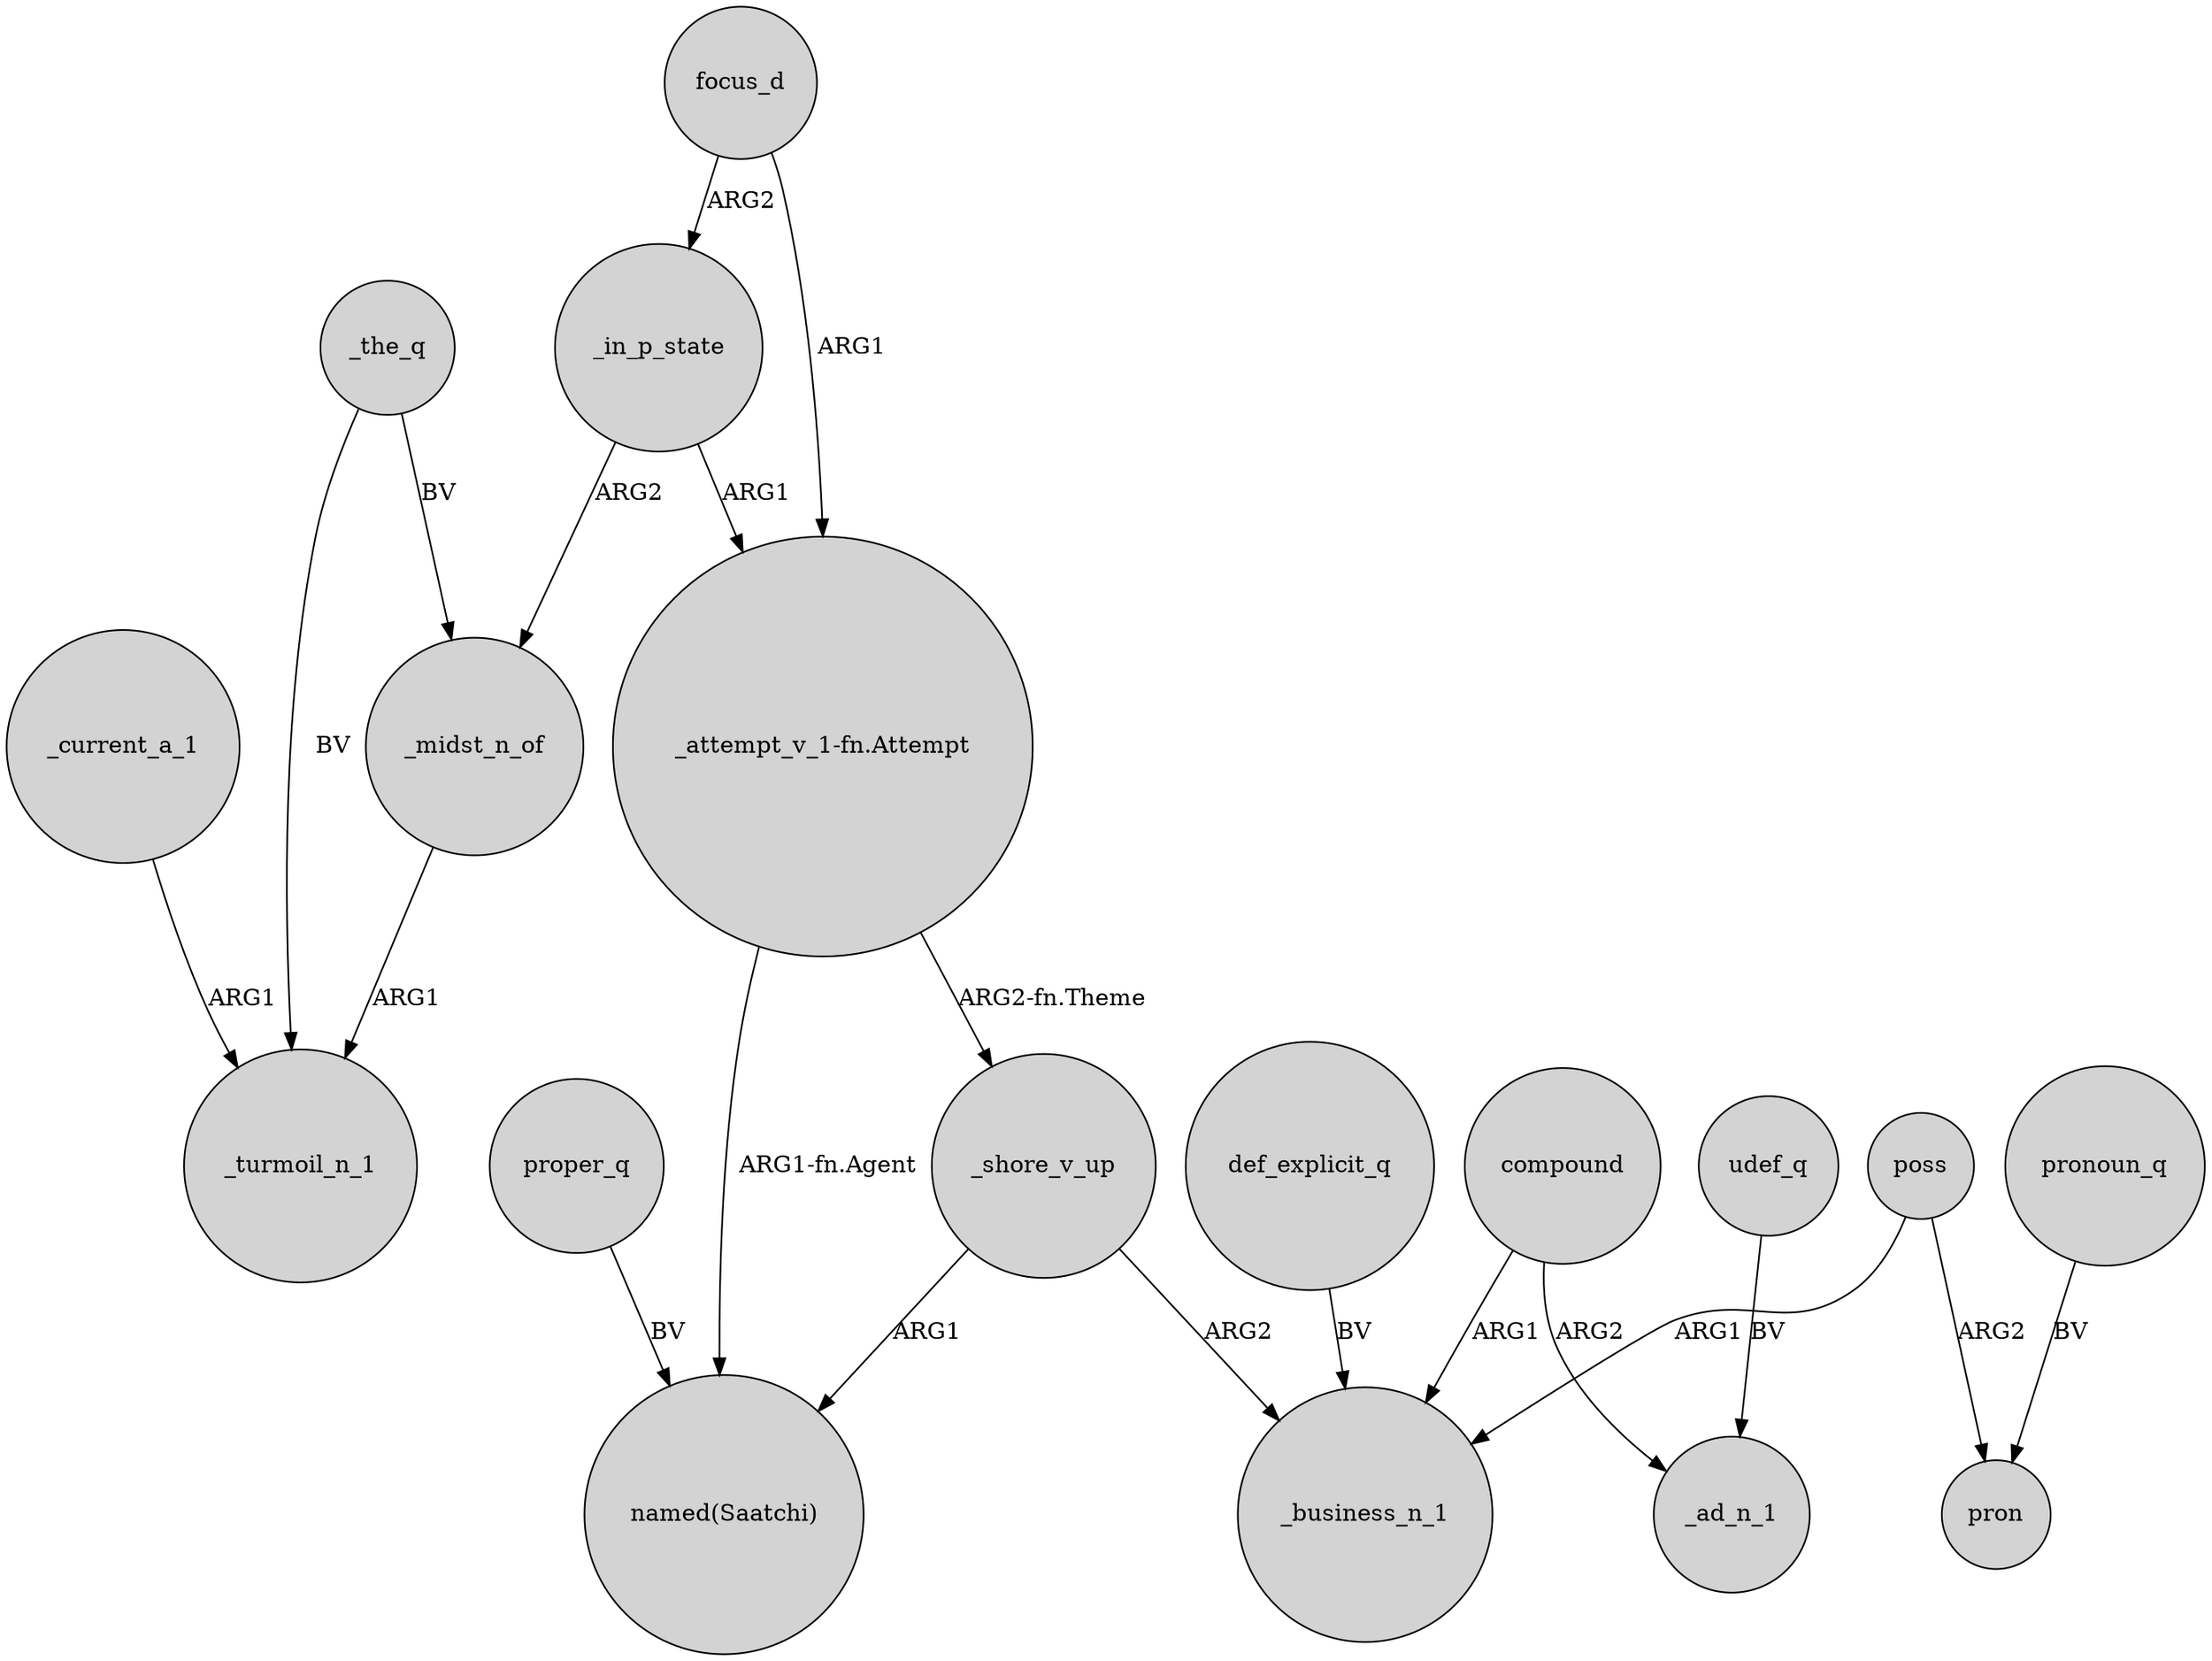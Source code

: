 digraph {
	node [shape=circle style=filled]
	_current_a_1 -> _turmoil_n_1 [label=ARG1]
	_the_q -> _turmoil_n_1 [label=BV]
	compound -> _ad_n_1 [label=ARG2]
	poss -> pron [label=ARG2]
	_shore_v_up -> "named(Saatchi)" [label=ARG1]
	focus_d -> "_attempt_v_1-fn.Attempt" [label=ARG1]
	focus_d -> _in_p_state [label=ARG2]
	poss -> _business_n_1 [label=ARG1]
	_midst_n_of -> _turmoil_n_1 [label=ARG1]
	_the_q -> _midst_n_of [label=BV]
	pronoun_q -> pron [label=BV]
	"_attempt_v_1-fn.Attempt" -> _shore_v_up [label="ARG2-fn.Theme"]
	compound -> _business_n_1 [label=ARG1]
	_shore_v_up -> _business_n_1 [label=ARG2]
	"_attempt_v_1-fn.Attempt" -> "named(Saatchi)" [label="ARG1-fn.Agent"]
	_in_p_state -> "_attempt_v_1-fn.Attempt" [label=ARG1]
	_in_p_state -> _midst_n_of [label=ARG2]
	udef_q -> _ad_n_1 [label=BV]
	proper_q -> "named(Saatchi)" [label=BV]
	def_explicit_q -> _business_n_1 [label=BV]
}
